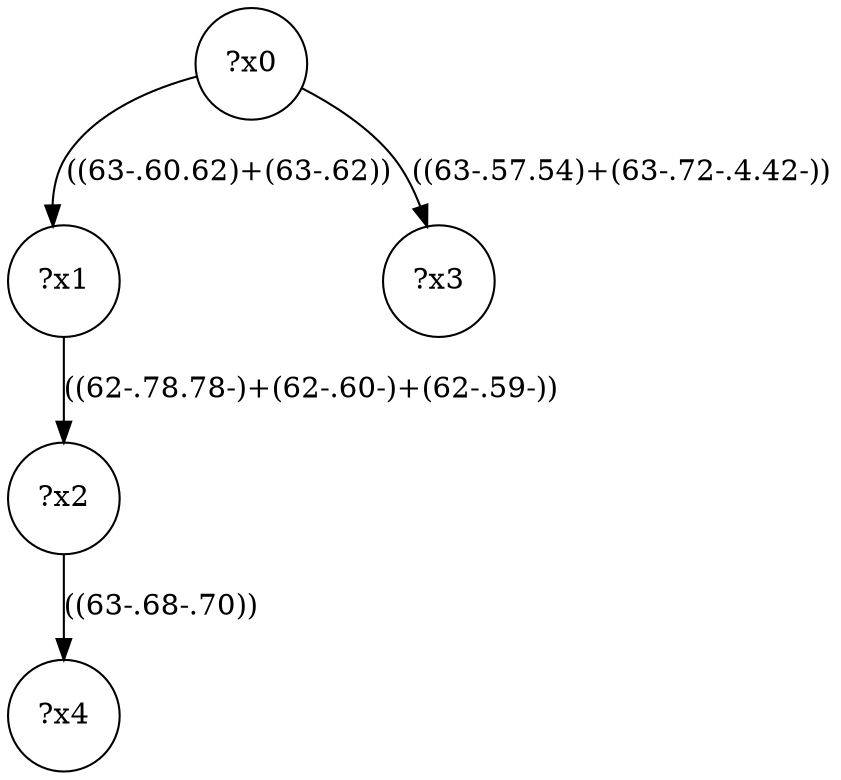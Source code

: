digraph g {
	x0 [shape=circle, label="?x0"];
	x1 [shape=circle, label="?x1"];
	x0 -> x1 [label="((63-.60.62)+(63-.62))"];
	x2 [shape=circle, label="?x2"];
	x1 -> x2 [label="((62-.78.78-)+(62-.60-)+(62-.59-))"];
	x3 [shape=circle, label="?x3"];
	x0 -> x3 [label="((63-.57.54)+(63-.72-.4.42-))"];
	x4 [shape=circle, label="?x4"];
	x2 -> x4 [label="((63-.68-.70))"];
}
